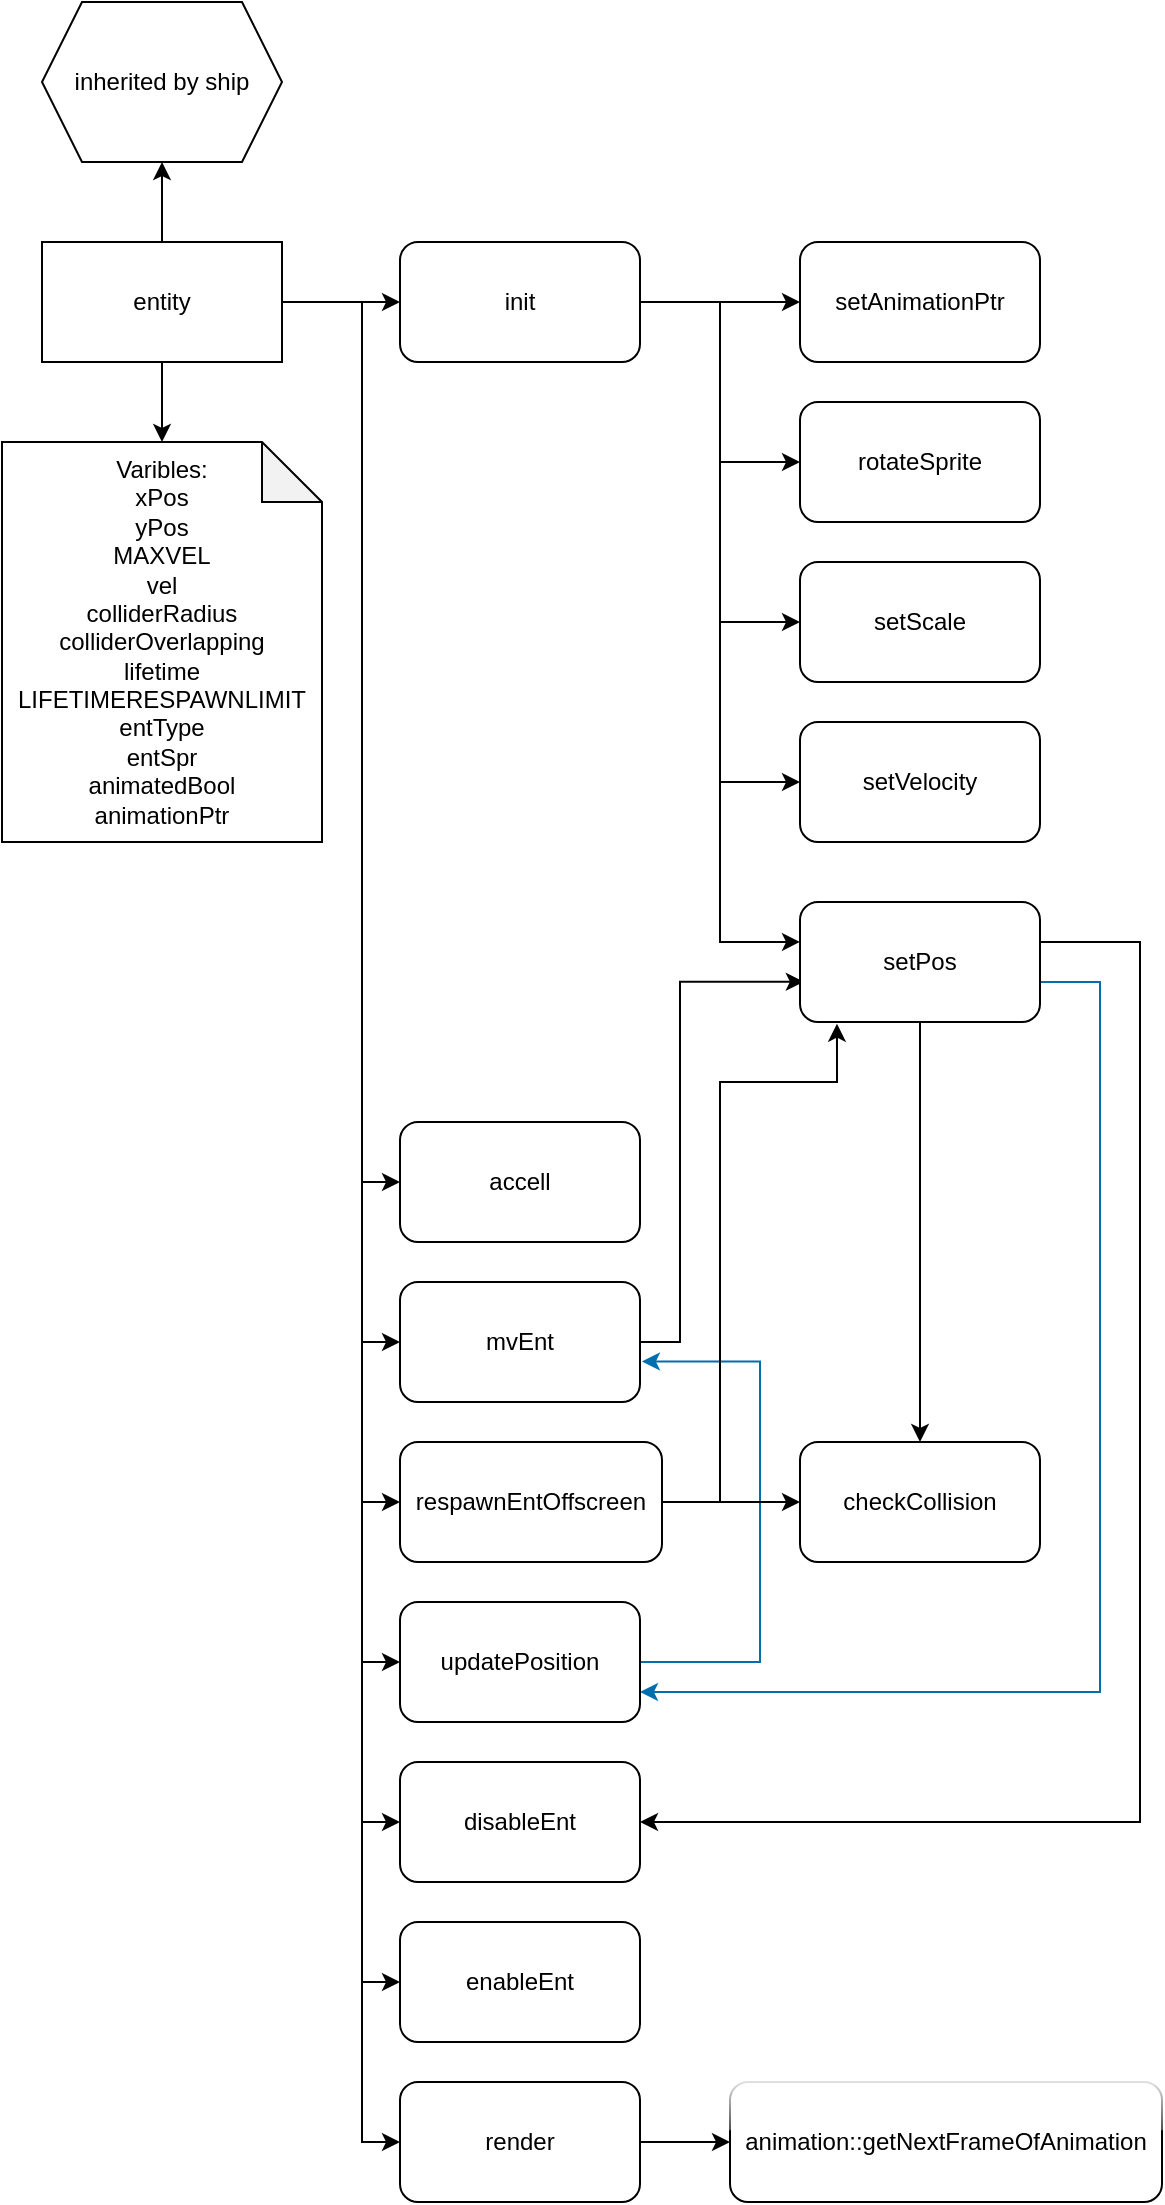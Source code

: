 <mxfile version="25.0.2">
  <diagram name="Page-1" id="BSHNCbjoeeCdyLKeYHf0">
    <mxGraphModel dx="1195" dy="1872" grid="1" gridSize="10" guides="1" tooltips="1" connect="1" arrows="1" fold="1" page="1" pageScale="1" pageWidth="827" pageHeight="1169" math="0" shadow="0">
      <root>
        <mxCell id="0" />
        <mxCell id="1" parent="0" />
        <mxCell id="T4675CntPIbb6OxWo32h-7" style="edgeStyle=orthogonalEdgeStyle;rounded=0;orthogonalLoop=1;jettySize=auto;html=1;entryX=1;entryY=0.75;entryDx=0;entryDy=0;fillColor=#1ba1e2;strokeColor=#006EAF;" edge="1" parent="1" source="s_r3ZVMq5Yv6c_A7ZO6Z-6" target="T4675CntPIbb6OxWo32h-1">
          <mxGeometry relative="1" as="geometry">
            <Array as="points">
              <mxPoint x="579" y="410" />
              <mxPoint x="579" y="765" />
            </Array>
          </mxGeometry>
        </mxCell>
        <mxCell id="T4675CntPIbb6OxWo32h-2" style="edgeStyle=orthogonalEdgeStyle;rounded=0;orthogonalLoop=1;jettySize=auto;html=1;entryX=1.008;entryY=0.662;entryDx=0;entryDy=0;entryPerimeter=0;fillColor=#1ba1e2;strokeColor=#006EAF;" edge="1" parent="1" source="T4675CntPIbb6OxWo32h-1" target="s_r3ZVMq5Yv6c_A7ZO6Z-19">
          <mxGeometry relative="1" as="geometry">
            <Array as="points">
              <mxPoint x="409" y="750" />
              <mxPoint x="409" y="600" />
            </Array>
          </mxGeometry>
        </mxCell>
        <mxCell id="s_r3ZVMq5Yv6c_A7ZO6Z-21" style="edgeStyle=orthogonalEdgeStyle;rounded=0;orthogonalLoop=1;jettySize=auto;html=1;entryX=0.016;entryY=0.665;entryDx=0;entryDy=0;entryPerimeter=0;" parent="1" source="s_r3ZVMq5Yv6c_A7ZO6Z-19" target="s_r3ZVMq5Yv6c_A7ZO6Z-6" edge="1">
          <mxGeometry relative="1" as="geometry">
            <Array as="points">
              <mxPoint x="369" y="590" />
              <mxPoint x="369" y="410" />
            </Array>
            <mxPoint x="399" y="430" as="targetPoint" />
          </mxGeometry>
        </mxCell>
        <mxCell id="s_r3ZVMq5Yv6c_A7ZO6Z-3" value="" style="edgeStyle=orthogonalEdgeStyle;rounded=0;orthogonalLoop=1;jettySize=auto;html=1;" parent="1" source="s_r3ZVMq5Yv6c_A7ZO6Z-1" target="s_r3ZVMq5Yv6c_A7ZO6Z-2" edge="1">
          <mxGeometry relative="1" as="geometry" />
        </mxCell>
        <mxCell id="s_r3ZVMq5Yv6c_A7ZO6Z-13" style="edgeStyle=orthogonalEdgeStyle;rounded=0;orthogonalLoop=1;jettySize=auto;html=1;entryX=0;entryY=0.5;entryDx=0;entryDy=0;" parent="1" source="s_r3ZVMq5Yv6c_A7ZO6Z-1" target="s_r3ZVMq5Yv6c_A7ZO6Z-12" edge="1">
          <mxGeometry relative="1" as="geometry">
            <Array as="points">
              <mxPoint x="210" y="70" />
              <mxPoint x="210" y="990" />
            </Array>
          </mxGeometry>
        </mxCell>
        <mxCell id="s_r3ZVMq5Yv6c_A7ZO6Z-16" style="edgeStyle=orthogonalEdgeStyle;rounded=0;orthogonalLoop=1;jettySize=auto;html=1;entryX=0;entryY=0.5;entryDx=0;entryDy=0;" parent="1" source="s_r3ZVMq5Yv6c_A7ZO6Z-1" target="s_r3ZVMq5Yv6c_A7ZO6Z-15" edge="1">
          <mxGeometry relative="1" as="geometry">
            <Array as="points">
              <mxPoint x="210" y="70" />
              <mxPoint x="210" y="510" />
            </Array>
          </mxGeometry>
        </mxCell>
        <mxCell id="s_r3ZVMq5Yv6c_A7ZO6Z-28" style="edgeStyle=orthogonalEdgeStyle;rounded=0;orthogonalLoop=1;jettySize=auto;html=1;entryX=0;entryY=0.5;entryDx=0;entryDy=0;" parent="1" source="s_r3ZVMq5Yv6c_A7ZO6Z-1" target="s_r3ZVMq5Yv6c_A7ZO6Z-22" edge="1">
          <mxGeometry relative="1" as="geometry">
            <Array as="points">
              <mxPoint x="210" y="70" />
              <mxPoint x="210" y="670" />
            </Array>
          </mxGeometry>
        </mxCell>
        <mxCell id="s_r3ZVMq5Yv6c_A7ZO6Z-29" style="edgeStyle=orthogonalEdgeStyle;rounded=0;orthogonalLoop=1;jettySize=auto;html=1;entryX=0;entryY=0.5;entryDx=0;entryDy=0;" parent="1" source="s_r3ZVMq5Yv6c_A7ZO6Z-1" target="s_r3ZVMq5Yv6c_A7ZO6Z-19" edge="1">
          <mxGeometry relative="1" as="geometry">
            <Array as="points">
              <mxPoint x="210" y="70" />
              <mxPoint x="210" y="590" />
            </Array>
          </mxGeometry>
        </mxCell>
        <mxCell id="T4675CntPIbb6OxWo32h-3" style="edgeStyle=orthogonalEdgeStyle;rounded=0;orthogonalLoop=1;jettySize=auto;html=1;entryX=0;entryY=0.5;entryDx=0;entryDy=0;" edge="1" parent="1" source="s_r3ZVMq5Yv6c_A7ZO6Z-1" target="T4675CntPIbb6OxWo32h-1">
          <mxGeometry relative="1" as="geometry">
            <Array as="points">
              <mxPoint x="210" y="70" />
              <mxPoint x="210" y="750" />
            </Array>
          </mxGeometry>
        </mxCell>
        <mxCell id="T4675CntPIbb6OxWo32h-5" style="edgeStyle=orthogonalEdgeStyle;rounded=0;orthogonalLoop=1;jettySize=auto;html=1;entryX=0;entryY=0.5;entryDx=0;entryDy=0;" edge="1" parent="1" source="s_r3ZVMq5Yv6c_A7ZO6Z-1" target="T4675CntPIbb6OxWo32h-4">
          <mxGeometry relative="1" as="geometry">
            <Array as="points">
              <mxPoint x="210" y="70" />
              <mxPoint x="210" y="830" />
            </Array>
          </mxGeometry>
        </mxCell>
        <mxCell id="T4675CntPIbb6OxWo32h-9" style="edgeStyle=orthogonalEdgeStyle;rounded=0;orthogonalLoop=1;jettySize=auto;html=1;entryX=0;entryY=0.5;entryDx=0;entryDy=0;" edge="1" parent="1" source="s_r3ZVMq5Yv6c_A7ZO6Z-1" target="T4675CntPIbb6OxWo32h-8">
          <mxGeometry relative="1" as="geometry">
            <Array as="points">
              <mxPoint x="210" y="70" />
              <mxPoint x="210" y="910" />
            </Array>
          </mxGeometry>
        </mxCell>
        <mxCell id="T4675CntPIbb6OxWo32h-11" style="edgeStyle=orthogonalEdgeStyle;rounded=0;orthogonalLoop=1;jettySize=auto;html=1;" edge="1" parent="1" source="s_r3ZVMq5Yv6c_A7ZO6Z-1" target="T4675CntPIbb6OxWo32h-10">
          <mxGeometry relative="1" as="geometry">
            <Array as="points">
              <mxPoint x="100" y="50" />
              <mxPoint x="100" y="50" />
            </Array>
          </mxGeometry>
        </mxCell>
        <mxCell id="T4675CntPIbb6OxWo32h-23" style="edgeStyle=orthogonalEdgeStyle;rounded=0;orthogonalLoop=1;jettySize=auto;html=1;" edge="1" parent="1" source="s_r3ZVMq5Yv6c_A7ZO6Z-1" target="T4675CntPIbb6OxWo32h-21">
          <mxGeometry relative="1" as="geometry" />
        </mxCell>
        <mxCell id="s_r3ZVMq5Yv6c_A7ZO6Z-1" value="entity" style="rounded=0;whiteSpace=wrap;html=1;" parent="1" vertex="1">
          <mxGeometry x="50" y="40" width="120" height="60" as="geometry" />
        </mxCell>
        <mxCell id="s_r3ZVMq5Yv6c_A7ZO6Z-4" style="edgeStyle=orthogonalEdgeStyle;rounded=0;orthogonalLoop=1;jettySize=auto;html=1;" parent="1" source="s_r3ZVMq5Yv6c_A7ZO6Z-2" target="s_r3ZVMq5Yv6c_A7ZO6Z-5" edge="1">
          <mxGeometry relative="1" as="geometry">
            <mxPoint x="389" y="70" as="targetPoint" />
          </mxGeometry>
        </mxCell>
        <mxCell id="s_r3ZVMq5Yv6c_A7ZO6Z-9" style="edgeStyle=orthogonalEdgeStyle;rounded=0;orthogonalLoop=1;jettySize=auto;html=1;entryX=0;entryY=0.5;entryDx=0;entryDy=0;" parent="1" source="s_r3ZVMq5Yv6c_A7ZO6Z-2" target="s_r3ZVMq5Yv6c_A7ZO6Z-7" edge="1">
          <mxGeometry relative="1" as="geometry" />
        </mxCell>
        <mxCell id="s_r3ZVMq5Yv6c_A7ZO6Z-10" style="edgeStyle=orthogonalEdgeStyle;rounded=0;orthogonalLoop=1;jettySize=auto;html=1;entryX=0;entryY=0.333;entryDx=0;entryDy=0;entryPerimeter=0;" parent="1" source="s_r3ZVMq5Yv6c_A7ZO6Z-2" target="s_r3ZVMq5Yv6c_A7ZO6Z-6" edge="1">
          <mxGeometry relative="1" as="geometry" />
        </mxCell>
        <mxCell id="s_r3ZVMq5Yv6c_A7ZO6Z-11" style="edgeStyle=orthogonalEdgeStyle;rounded=0;orthogonalLoop=1;jettySize=auto;html=1;entryX=0;entryY=0.5;entryDx=0;entryDy=0;" parent="1" source="s_r3ZVMq5Yv6c_A7ZO6Z-2" target="s_r3ZVMq5Yv6c_A7ZO6Z-8" edge="1">
          <mxGeometry relative="1" as="geometry">
            <mxPoint x="339" y="300" as="targetPoint" />
            <Array as="points">
              <mxPoint x="389" y="70" />
              <mxPoint x="389" y="230" />
            </Array>
          </mxGeometry>
        </mxCell>
        <mxCell id="T4675CntPIbb6OxWo32h-24" style="edgeStyle=orthogonalEdgeStyle;rounded=0;orthogonalLoop=1;jettySize=auto;html=1;entryX=0;entryY=0.5;entryDx=0;entryDy=0;" edge="1" parent="1" source="s_r3ZVMq5Yv6c_A7ZO6Z-2" target="T4675CntPIbb6OxWo32h-12">
          <mxGeometry relative="1" as="geometry" />
        </mxCell>
        <mxCell id="s_r3ZVMq5Yv6c_A7ZO6Z-2" value="init" style="whiteSpace=wrap;html=1;rounded=1;glass=0;" parent="1" vertex="1">
          <mxGeometry x="229" y="40" width="120" height="60" as="geometry" />
        </mxCell>
        <mxCell id="s_r3ZVMq5Yv6c_A7ZO6Z-5" value="setAnimationPtr" style="rounded=1;whiteSpace=wrap;html=1;" parent="1" vertex="1">
          <mxGeometry x="429" y="40" width="120" height="60" as="geometry" />
        </mxCell>
        <mxCell id="s_r3ZVMq5Yv6c_A7ZO6Z-27" style="edgeStyle=orthogonalEdgeStyle;rounded=0;orthogonalLoop=1;jettySize=auto;html=1;entryX=0.5;entryY=0;entryDx=0;entryDy=0;" parent="1" source="s_r3ZVMq5Yv6c_A7ZO6Z-6" target="s_r3ZVMq5Yv6c_A7ZO6Z-25" edge="1">
          <mxGeometry relative="1" as="geometry" />
        </mxCell>
        <mxCell id="T4675CntPIbb6OxWo32h-6" style="edgeStyle=orthogonalEdgeStyle;rounded=0;orthogonalLoop=1;jettySize=auto;html=1;entryX=1;entryY=0.5;entryDx=0;entryDy=0;" edge="1" parent="1" source="s_r3ZVMq5Yv6c_A7ZO6Z-6" target="T4675CntPIbb6OxWo32h-4">
          <mxGeometry relative="1" as="geometry">
            <Array as="points">
              <mxPoint x="599" y="390" />
              <mxPoint x="599" y="830" />
            </Array>
          </mxGeometry>
        </mxCell>
        <mxCell id="s_r3ZVMq5Yv6c_A7ZO6Z-6" value="setPos" style="rounded=1;whiteSpace=wrap;html=1;" parent="1" vertex="1">
          <mxGeometry x="429" y="370" width="120" height="60" as="geometry" />
        </mxCell>
        <mxCell id="s_r3ZVMq5Yv6c_A7ZO6Z-7" value="rotateSprite" style="rounded=1;whiteSpace=wrap;html=1;" parent="1" vertex="1">
          <mxGeometry x="429" y="120" width="120" height="60" as="geometry" />
        </mxCell>
        <mxCell id="s_r3ZVMq5Yv6c_A7ZO6Z-8" value="setScale" style="rounded=1;whiteSpace=wrap;html=1;" parent="1" vertex="1">
          <mxGeometry x="429" y="200" width="120" height="60" as="geometry" />
        </mxCell>
        <mxCell id="T4675CntPIbb6OxWo32h-30" style="edgeStyle=orthogonalEdgeStyle;rounded=0;orthogonalLoop=1;jettySize=auto;html=1;entryX=0;entryY=0.5;entryDx=0;entryDy=0;" edge="1" parent="1" source="s_r3ZVMq5Yv6c_A7ZO6Z-12" target="T4675CntPIbb6OxWo32h-29">
          <mxGeometry relative="1" as="geometry">
            <mxPoint x="410" y="930" as="targetPoint" />
            <Array as="points">
              <mxPoint x="390" y="990" />
              <mxPoint x="390" y="990" />
            </Array>
          </mxGeometry>
        </mxCell>
        <mxCell id="s_r3ZVMq5Yv6c_A7ZO6Z-12" value="render" style="whiteSpace=wrap;html=1;rounded=1;glass=0;" parent="1" vertex="1">
          <mxGeometry x="229" y="960" width="120" height="60" as="geometry" />
        </mxCell>
        <mxCell id="s_r3ZVMq5Yv6c_A7ZO6Z-15" value="accell" style="whiteSpace=wrap;html=1;rounded=1;glass=0;" parent="1" vertex="1">
          <mxGeometry x="229" y="480" width="120" height="60" as="geometry" />
        </mxCell>
        <mxCell id="s_r3ZVMq5Yv6c_A7ZO6Z-19" value="mvEnt" style="rounded=1;whiteSpace=wrap;html=1;" parent="1" vertex="1">
          <mxGeometry x="229" y="560" width="120" height="60" as="geometry" />
        </mxCell>
        <mxCell id="s_r3ZVMq5Yv6c_A7ZO6Z-26" style="edgeStyle=orthogonalEdgeStyle;rounded=0;orthogonalLoop=1;jettySize=auto;html=1;entryX=0;entryY=0.5;entryDx=0;entryDy=0;" parent="1" source="s_r3ZVMq5Yv6c_A7ZO6Z-22" target="s_r3ZVMq5Yv6c_A7ZO6Z-25" edge="1">
          <mxGeometry relative="1" as="geometry" />
        </mxCell>
        <mxCell id="s_r3ZVMq5Yv6c_A7ZO6Z-22" value="respawnEntOffscreen" style="rounded=1;whiteSpace=wrap;html=1;" parent="1" vertex="1">
          <mxGeometry x="229" y="640" width="131" height="60" as="geometry" />
        </mxCell>
        <mxCell id="s_r3ZVMq5Yv6c_A7ZO6Z-24" style="edgeStyle=orthogonalEdgeStyle;rounded=0;orthogonalLoop=1;jettySize=auto;html=1;entryX=0.154;entryY=1.014;entryDx=0;entryDy=0;entryPerimeter=0;" parent="1" source="s_r3ZVMq5Yv6c_A7ZO6Z-22" target="s_r3ZVMq5Yv6c_A7ZO6Z-6" edge="1">
          <mxGeometry relative="1" as="geometry">
            <Array as="points">
              <mxPoint x="389" y="670" />
              <mxPoint x="389" y="460" />
              <mxPoint x="448" y="460" />
            </Array>
          </mxGeometry>
        </mxCell>
        <mxCell id="s_r3ZVMq5Yv6c_A7ZO6Z-25" value="checkCollision" style="rounded=1;whiteSpace=wrap;html=1;" parent="1" vertex="1">
          <mxGeometry x="429" y="640" width="120" height="60" as="geometry" />
        </mxCell>
        <mxCell id="T4675CntPIbb6OxWo32h-1" value="updatePosition" style="rounded=1;whiteSpace=wrap;html=1;" vertex="1" parent="1">
          <mxGeometry x="229" y="720" width="120" height="60" as="geometry" />
        </mxCell>
        <mxCell id="T4675CntPIbb6OxWo32h-4" value="disableEnt" style="rounded=1;whiteSpace=wrap;html=1;" vertex="1" parent="1">
          <mxGeometry x="229" y="800" width="120" height="60" as="geometry" />
        </mxCell>
        <mxCell id="T4675CntPIbb6OxWo32h-8" value="enableEnt" style="rounded=1;whiteSpace=wrap;html=1;" vertex="1" parent="1">
          <mxGeometry x="229" y="880" width="120" height="60" as="geometry" />
        </mxCell>
        <mxCell id="T4675CntPIbb6OxWo32h-10" value="inherited by ship" style="shape=hexagon;perimeter=hexagonPerimeter2;whiteSpace=wrap;html=1;fixedSize=1;" vertex="1" parent="1">
          <mxGeometry x="50" y="-80" width="120" height="80" as="geometry" />
        </mxCell>
        <mxCell id="T4675CntPIbb6OxWo32h-12" value="setVelocity" style="whiteSpace=wrap;html=1;rounded=1;glass=0;" vertex="1" parent="1">
          <mxGeometry x="429" y="280" width="120" height="60" as="geometry" />
        </mxCell>
        <mxCell id="T4675CntPIbb6OxWo32h-21" value="&lt;div&gt;Varibles:&lt;/div&gt;xPos&lt;div&gt;yPos&lt;/div&gt;&lt;div&gt;MAXVEL&lt;/div&gt;&lt;div&gt;vel&lt;/div&gt;&lt;div&gt;colliderRadius&lt;/div&gt;&lt;div&gt;colliderOverlapping&lt;/div&gt;&lt;div&gt;lifetime&lt;/div&gt;&lt;div&gt;LIFETIMERESPAWNLIMIT&lt;/div&gt;&lt;div&gt;entType&lt;/div&gt;&lt;div&gt;entSpr&lt;/div&gt;&lt;div&gt;&lt;span style=&quot;background-color: initial;&quot;&gt;animatedBool&lt;/span&gt;&lt;br&gt;&lt;/div&gt;&lt;div&gt;&lt;span style=&quot;background-color: initial;&quot;&gt;animationPtr&lt;/span&gt;&lt;/div&gt;" style="shape=note;whiteSpace=wrap;html=1;backgroundOutline=1;darkOpacity=0.05;" vertex="1" parent="1">
          <mxGeometry x="30" y="140" width="160" height="200" as="geometry" />
        </mxCell>
        <mxCell id="T4675CntPIbb6OxWo32h-29" value="animation::getNextFrameOfAnimation" style="whiteSpace=wrap;html=1;rounded=1;glass=1;" vertex="1" parent="1">
          <mxGeometry x="394" y="960" width="216" height="60" as="geometry" />
        </mxCell>
      </root>
    </mxGraphModel>
  </diagram>
</mxfile>
